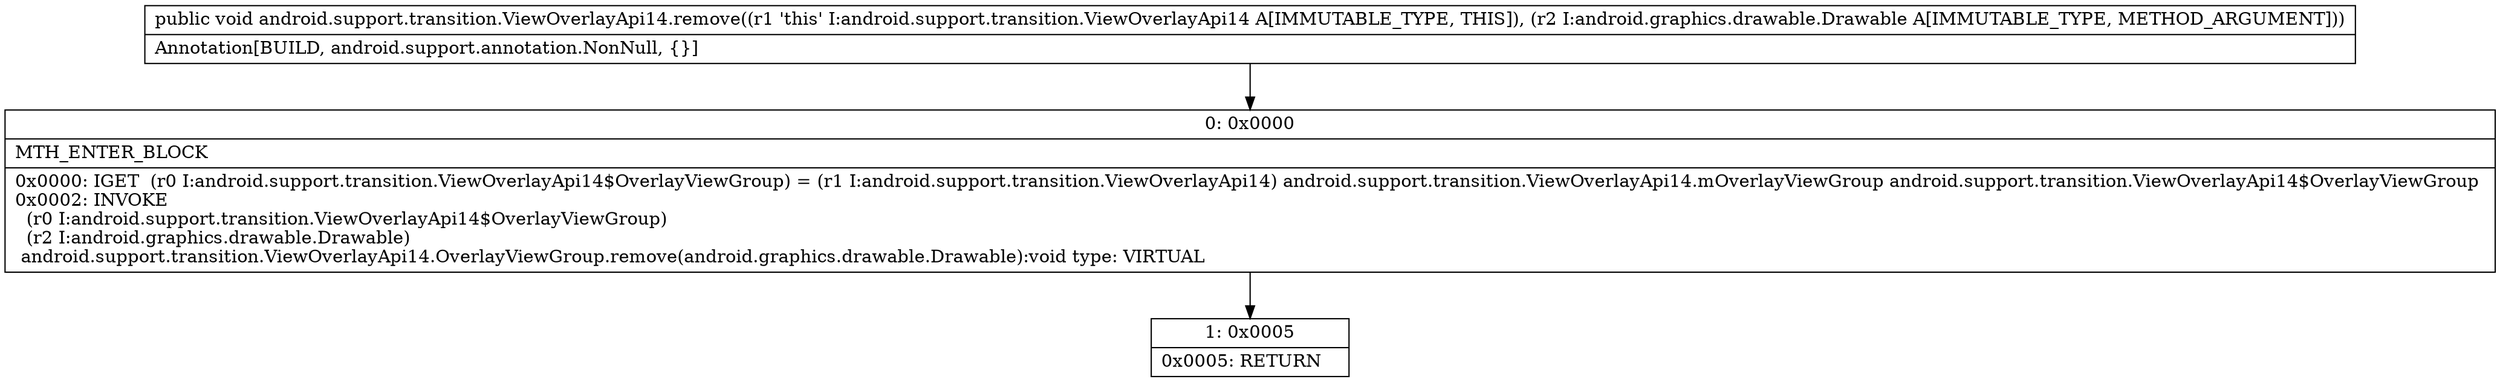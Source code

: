 digraph "CFG forandroid.support.transition.ViewOverlayApi14.remove(Landroid\/graphics\/drawable\/Drawable;)V" {
Node_0 [shape=record,label="{0\:\ 0x0000|MTH_ENTER_BLOCK\l|0x0000: IGET  (r0 I:android.support.transition.ViewOverlayApi14$OverlayViewGroup) = (r1 I:android.support.transition.ViewOverlayApi14) android.support.transition.ViewOverlayApi14.mOverlayViewGroup android.support.transition.ViewOverlayApi14$OverlayViewGroup \l0x0002: INVOKE  \l  (r0 I:android.support.transition.ViewOverlayApi14$OverlayViewGroup)\l  (r2 I:android.graphics.drawable.Drawable)\l android.support.transition.ViewOverlayApi14.OverlayViewGroup.remove(android.graphics.drawable.Drawable):void type: VIRTUAL \l}"];
Node_1 [shape=record,label="{1\:\ 0x0005|0x0005: RETURN   \l}"];
MethodNode[shape=record,label="{public void android.support.transition.ViewOverlayApi14.remove((r1 'this' I:android.support.transition.ViewOverlayApi14 A[IMMUTABLE_TYPE, THIS]), (r2 I:android.graphics.drawable.Drawable A[IMMUTABLE_TYPE, METHOD_ARGUMENT]))  | Annotation[BUILD, android.support.annotation.NonNull, \{\}]\l}"];
MethodNode -> Node_0;
Node_0 -> Node_1;
}

